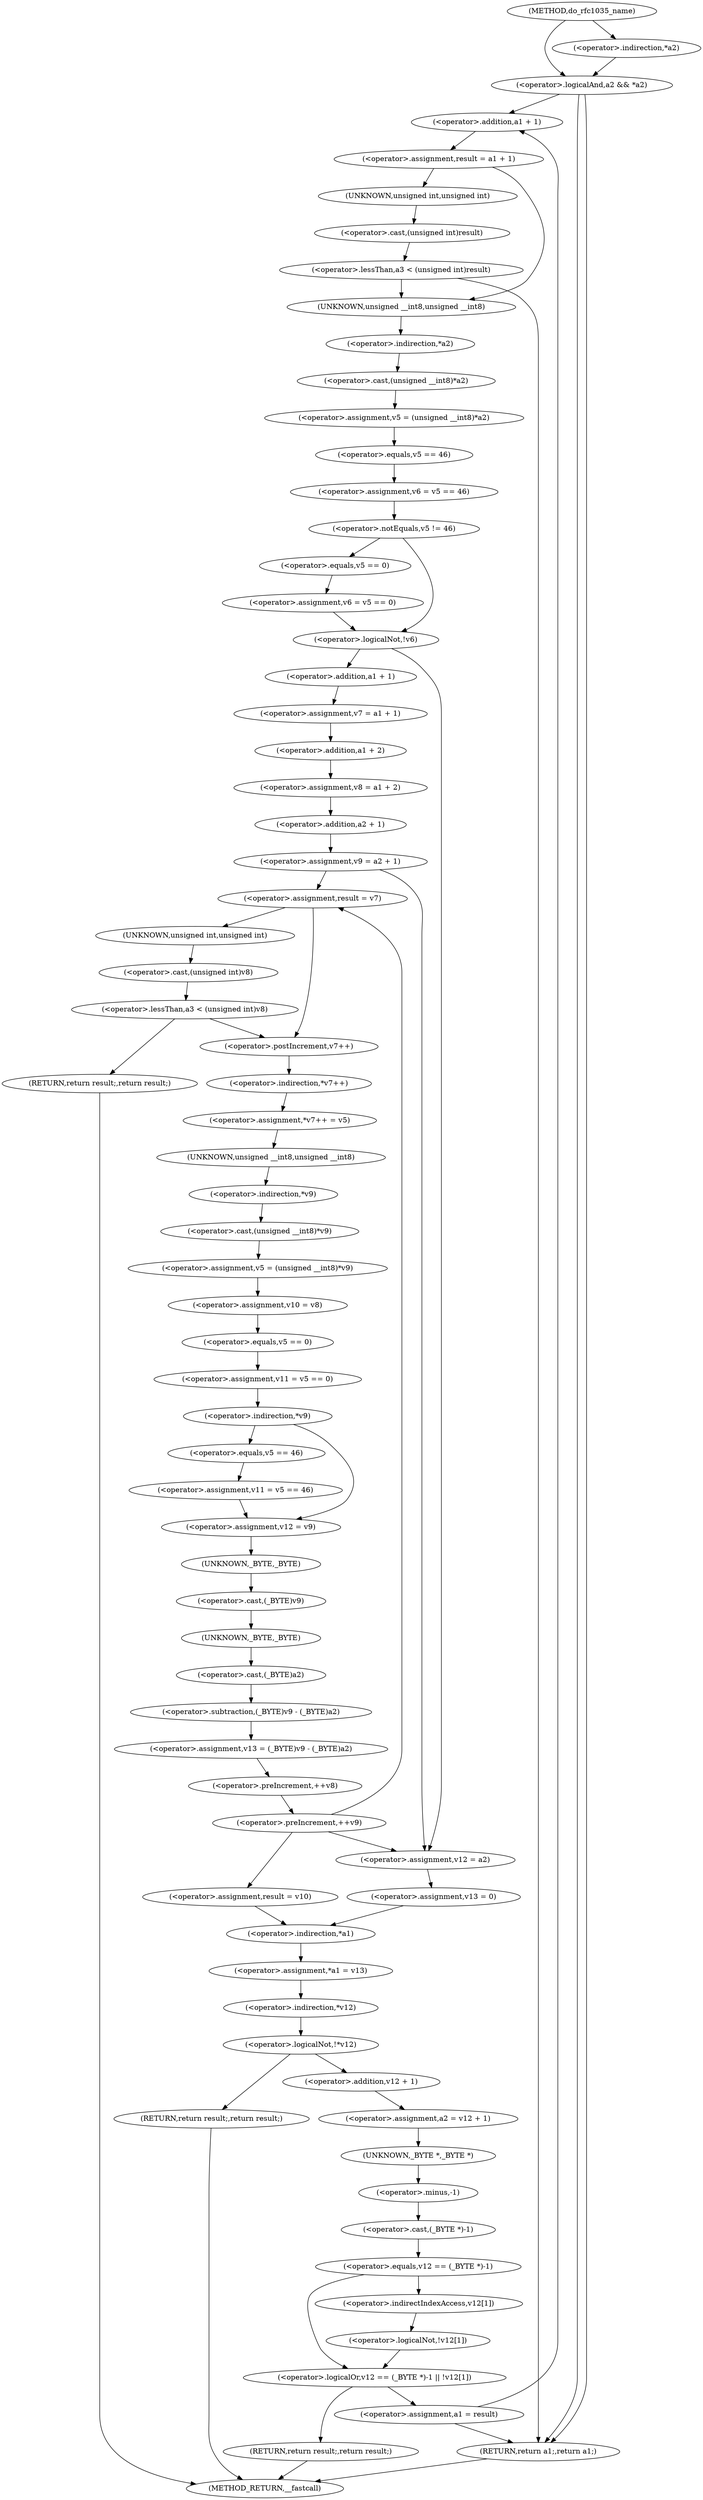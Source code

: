 digraph do_rfc1035_name {  
"1000127" [label = "(<operator>.logicalAnd,a2 && *a2)" ]
"1000129" [label = "(<operator>.indirection,*a2)" ]
"1000135" [label = "(<operator>.assignment,result = a1 + 1)" ]
"1000137" [label = "(<operator>.addition,a1 + 1)" ]
"1000144" [label = "(<operator>.lessThan,a3 < (unsigned int)result)" ]
"1000146" [label = "(<operator>.cast,(unsigned int)result)" ]
"1000147" [label = "(UNKNOWN,unsigned int,unsigned int)" ]
"1000150" [label = "(<operator>.assignment,v5 = (unsigned __int8)*a2)" ]
"1000152" [label = "(<operator>.cast,(unsigned __int8)*a2)" ]
"1000153" [label = "(UNKNOWN,unsigned __int8,unsigned __int8)" ]
"1000154" [label = "(<operator>.indirection,*a2)" ]
"1000156" [label = "(<operator>.assignment,v6 = v5 == 46)" ]
"1000158" [label = "(<operator>.equals,v5 == 46)" ]
"1000162" [label = "(<operator>.notEquals,v5 != 46)" ]
"1000165" [label = "(<operator>.assignment,v6 = v5 == 0)" ]
"1000167" [label = "(<operator>.equals,v5 == 0)" ]
"1000171" [label = "(<operator>.logicalNot,!v6)" ]
"1000174" [label = "(<operator>.assignment,v7 = a1 + 1)" ]
"1000176" [label = "(<operator>.addition,a1 + 1)" ]
"1000179" [label = "(<operator>.assignment,v8 = a1 + 2)" ]
"1000181" [label = "(<operator>.addition,a1 + 2)" ]
"1000184" [label = "(<operator>.assignment,v9 = a2 + 1)" ]
"1000186" [label = "(<operator>.addition,a2 + 1)" ]
"1000192" [label = "(<operator>.assignment,result = v7)" ]
"1000199" [label = "(<operator>.lessThan,a3 < (unsigned int)v8)" ]
"1000201" [label = "(<operator>.cast,(unsigned int)v8)" ]
"1000202" [label = "(UNKNOWN,unsigned int,unsigned int)" ]
"1000204" [label = "(RETURN,return result;,return result;)" ]
"1000206" [label = "(<operator>.assignment,*v7++ = v5)" ]
"1000207" [label = "(<operator>.indirection,*v7++)" ]
"1000208" [label = "(<operator>.postIncrement,v7++)" ]
"1000211" [label = "(<operator>.assignment,v5 = (unsigned __int8)*v9)" ]
"1000213" [label = "(<operator>.cast,(unsigned __int8)*v9)" ]
"1000214" [label = "(UNKNOWN,unsigned __int8,unsigned __int8)" ]
"1000215" [label = "(<operator>.indirection,*v9)" ]
"1000217" [label = "(<operator>.assignment,v10 = v8)" ]
"1000220" [label = "(<operator>.assignment,v11 = v5 == 0)" ]
"1000222" [label = "(<operator>.equals,v5 == 0)" ]
"1000226" [label = "(<operator>.indirection,*v9)" ]
"1000228" [label = "(<operator>.assignment,v11 = v5 == 46)" ]
"1000230" [label = "(<operator>.equals,v5 == 46)" ]
"1000233" [label = "(<operator>.assignment,v12 = v9)" ]
"1000236" [label = "(<operator>.assignment,v13 = (_BYTE)v9 - (_BYTE)a2)" ]
"1000238" [label = "(<operator>.subtraction,(_BYTE)v9 - (_BYTE)a2)" ]
"1000239" [label = "(<operator>.cast,(_BYTE)v9)" ]
"1000240" [label = "(UNKNOWN,_BYTE,_BYTE)" ]
"1000242" [label = "(<operator>.cast,(_BYTE)a2)" ]
"1000243" [label = "(UNKNOWN,_BYTE,_BYTE)" ]
"1000245" [label = "(<operator>.preIncrement,++v8)" ]
"1000247" [label = "(<operator>.preIncrement,++v9)" ]
"1000252" [label = "(<operator>.assignment,result = v10)" ]
"1000256" [label = "(<operator>.assignment,v12 = a2)" ]
"1000259" [label = "(<operator>.assignment,v13 = 0)" ]
"1000263" [label = "(<operator>.assignment,*a1 = v13)" ]
"1000264" [label = "(<operator>.indirection,*a1)" ]
"1000268" [label = "(<operator>.logicalNot,!*v12)" ]
"1000269" [label = "(<operator>.indirection,*v12)" ]
"1000271" [label = "(RETURN,return result;,return result;)" ]
"1000273" [label = "(<operator>.assignment,a2 = v12 + 1)" ]
"1000275" [label = "(<operator>.addition,v12 + 1)" ]
"1000279" [label = "(<operator>.logicalOr,v12 == (_BYTE *)-1 || !v12[1])" ]
"1000280" [label = "(<operator>.equals,v12 == (_BYTE *)-1)" ]
"1000282" [label = "(<operator>.cast,(_BYTE *)-1)" ]
"1000283" [label = "(UNKNOWN,_BYTE *,_BYTE *)" ]
"1000284" [label = "(<operator>.minus,-1)" ]
"1000286" [label = "(<operator>.logicalNot,!v12[1])" ]
"1000287" [label = "(<operator>.indirectIndexAccess,v12[1])" ]
"1000290" [label = "(RETURN,return result;,return result;)" ]
"1000292" [label = "(<operator>.assignment,a1 = result)" ]
"1000295" [label = "(RETURN,return a1;,return a1;)" ]
"1000111" [label = "(METHOD,do_rfc1035_name)" ]
"1000297" [label = "(METHOD_RETURN,__fastcall)" ]
  "1000127" -> "1000137" 
  "1000127" -> "1000295" 
  "1000127" -> "1000295" 
  "1000129" -> "1000127" 
  "1000135" -> "1000147" 
  "1000135" -> "1000153" 
  "1000137" -> "1000135" 
  "1000144" -> "1000295" 
  "1000144" -> "1000153" 
  "1000146" -> "1000144" 
  "1000147" -> "1000146" 
  "1000150" -> "1000158" 
  "1000152" -> "1000150" 
  "1000153" -> "1000154" 
  "1000154" -> "1000152" 
  "1000156" -> "1000162" 
  "1000158" -> "1000156" 
  "1000162" -> "1000167" 
  "1000162" -> "1000171" 
  "1000165" -> "1000171" 
  "1000167" -> "1000165" 
  "1000171" -> "1000176" 
  "1000171" -> "1000256" 
  "1000174" -> "1000181" 
  "1000176" -> "1000174" 
  "1000179" -> "1000186" 
  "1000181" -> "1000179" 
  "1000184" -> "1000192" 
  "1000184" -> "1000256" 
  "1000186" -> "1000184" 
  "1000192" -> "1000202" 
  "1000192" -> "1000208" 
  "1000199" -> "1000204" 
  "1000199" -> "1000208" 
  "1000201" -> "1000199" 
  "1000202" -> "1000201" 
  "1000204" -> "1000297" 
  "1000206" -> "1000214" 
  "1000207" -> "1000206" 
  "1000208" -> "1000207" 
  "1000211" -> "1000217" 
  "1000213" -> "1000211" 
  "1000214" -> "1000215" 
  "1000215" -> "1000213" 
  "1000217" -> "1000222" 
  "1000220" -> "1000226" 
  "1000222" -> "1000220" 
  "1000226" -> "1000230" 
  "1000226" -> "1000233" 
  "1000228" -> "1000233" 
  "1000230" -> "1000228" 
  "1000233" -> "1000240" 
  "1000236" -> "1000245" 
  "1000238" -> "1000236" 
  "1000239" -> "1000243" 
  "1000240" -> "1000239" 
  "1000242" -> "1000238" 
  "1000243" -> "1000242" 
  "1000245" -> "1000247" 
  "1000247" -> "1000192" 
  "1000247" -> "1000256" 
  "1000247" -> "1000252" 
  "1000252" -> "1000264" 
  "1000256" -> "1000259" 
  "1000259" -> "1000264" 
  "1000263" -> "1000269" 
  "1000264" -> "1000263" 
  "1000268" -> "1000271" 
  "1000268" -> "1000275" 
  "1000269" -> "1000268" 
  "1000271" -> "1000297" 
  "1000273" -> "1000283" 
  "1000275" -> "1000273" 
  "1000279" -> "1000290" 
  "1000279" -> "1000292" 
  "1000280" -> "1000279" 
  "1000280" -> "1000287" 
  "1000282" -> "1000280" 
  "1000283" -> "1000284" 
  "1000284" -> "1000282" 
  "1000286" -> "1000279" 
  "1000287" -> "1000286" 
  "1000290" -> "1000297" 
  "1000292" -> "1000137" 
  "1000292" -> "1000295" 
  "1000295" -> "1000297" 
  "1000111" -> "1000127" 
  "1000111" -> "1000129" 
}
